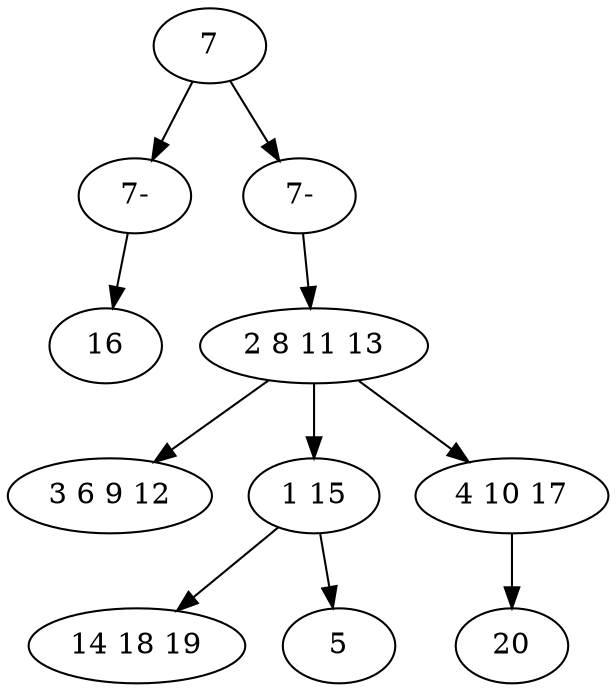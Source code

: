 digraph true_tree {
	"0" -> "9"
	"0" -> "10"
	"2" -> "3"
	"2" -> "4"
	"4" -> "5"
	"2" -> "6"
	"6" -> "7"
	"4" -> "8"
	"9" -> "1"
	"10" -> "2"
	"0" [label="7"];
	"1" [label="16"];
	"2" [label="2 8 11 13"];
	"3" [label="3 6 9 12"];
	"4" [label="1 15"];
	"5" [label="14 18 19"];
	"6" [label="4 10 17"];
	"7" [label="20"];
	"8" [label="5"];
	"9" [label="7-"];
	"10" [label="7-"];
}
